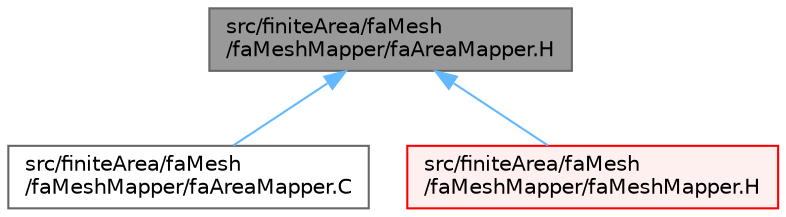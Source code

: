 digraph "src/finiteArea/faMesh/faMeshMapper/faAreaMapper.H"
{
 // LATEX_PDF_SIZE
  bgcolor="transparent";
  edge [fontname=Helvetica,fontsize=10,labelfontname=Helvetica,labelfontsize=10];
  node [fontname=Helvetica,fontsize=10,shape=box,height=0.2,width=0.4];
  Node1 [id="Node000001",label="src/finiteArea/faMesh\l/faMeshMapper/faAreaMapper.H",height=0.2,width=0.4,color="gray40", fillcolor="grey60", style="filled", fontcolor="black",tooltip=" "];
  Node1 -> Node2 [id="edge1_Node000001_Node000002",dir="back",color="steelblue1",style="solid",tooltip=" "];
  Node2 [id="Node000002",label="src/finiteArea/faMesh\l/faMeshMapper/faAreaMapper.C",height=0.2,width=0.4,color="grey40", fillcolor="white", style="filled",URL="$faAreaMapper_8C.html",tooltip=" "];
  Node1 -> Node3 [id="edge2_Node000001_Node000003",dir="back",color="steelblue1",style="solid",tooltip=" "];
  Node3 [id="Node000003",label="src/finiteArea/faMesh\l/faMeshMapper/faMeshMapper.H",height=0.2,width=0.4,color="red", fillcolor="#FFF0F0", style="filled",URL="$faMeshMapper_8H.html",tooltip=" "];
}
